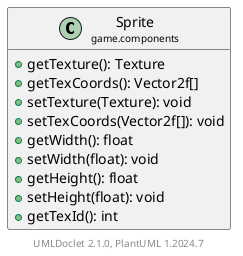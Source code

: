 @startuml
    set namespaceSeparator none
    hide empty fields
    hide empty methods

    class "<size:14>Sprite\n<size:10>game.components" as game.components.Sprite [[Sprite.html]] {
        +getTexture(): Texture
        +getTexCoords(): Vector2f[]
        +setTexture(Texture): void
        +setTexCoords(Vector2f[]): void
        +getWidth(): float
        +setWidth(float): void
        +getHeight(): float
        +setHeight(float): void
        +getTexId(): int
    }

    center footer UMLDoclet 2.1.0, PlantUML %version()
@enduml
